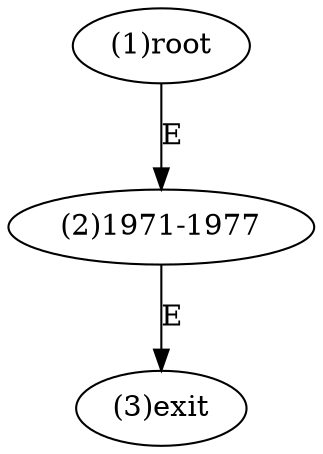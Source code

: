 digraph "" { 
1[ label="(1)root"];
2[ label="(2)1971-1977"];
3[ label="(3)exit"];
1->2[ label="E"];
2->3[ label="E"];
}